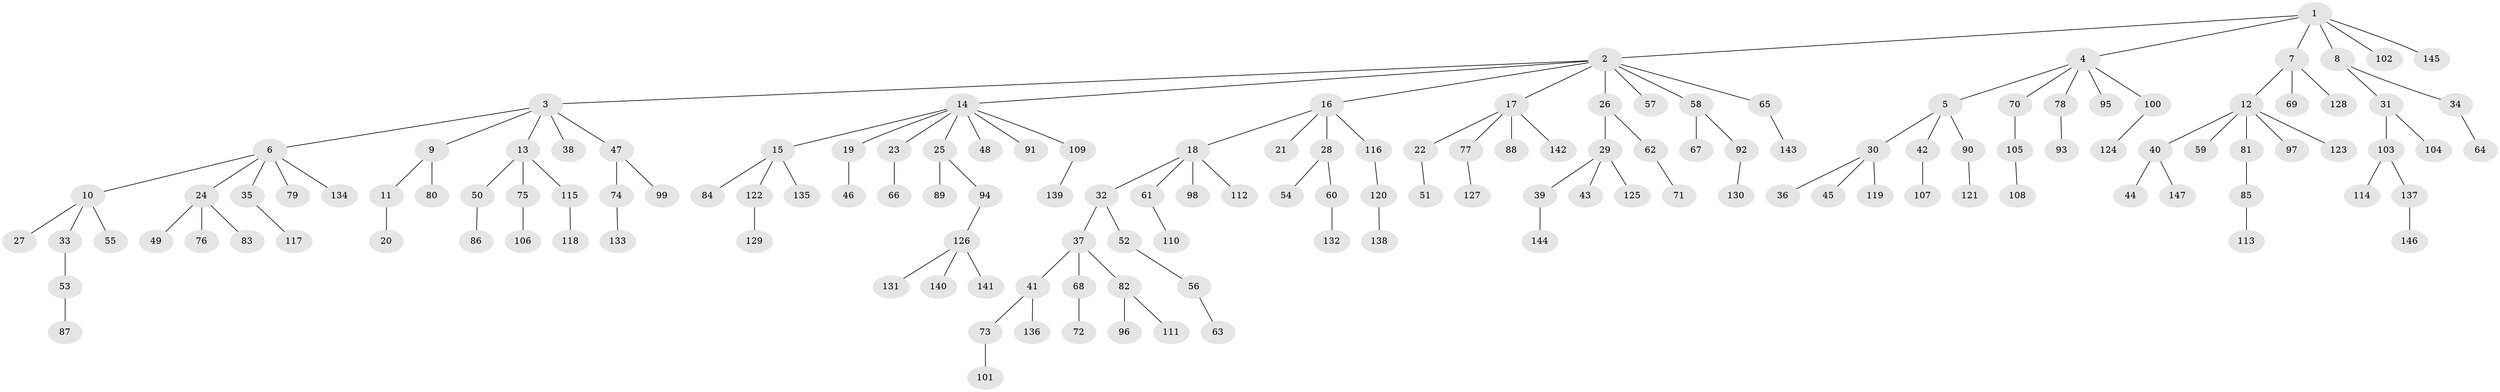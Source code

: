 // Generated by graph-tools (version 1.1) at 2025/26/03/09/25 03:26:23]
// undirected, 147 vertices, 146 edges
graph export_dot {
graph [start="1"]
  node [color=gray90,style=filled];
  1;
  2;
  3;
  4;
  5;
  6;
  7;
  8;
  9;
  10;
  11;
  12;
  13;
  14;
  15;
  16;
  17;
  18;
  19;
  20;
  21;
  22;
  23;
  24;
  25;
  26;
  27;
  28;
  29;
  30;
  31;
  32;
  33;
  34;
  35;
  36;
  37;
  38;
  39;
  40;
  41;
  42;
  43;
  44;
  45;
  46;
  47;
  48;
  49;
  50;
  51;
  52;
  53;
  54;
  55;
  56;
  57;
  58;
  59;
  60;
  61;
  62;
  63;
  64;
  65;
  66;
  67;
  68;
  69;
  70;
  71;
  72;
  73;
  74;
  75;
  76;
  77;
  78;
  79;
  80;
  81;
  82;
  83;
  84;
  85;
  86;
  87;
  88;
  89;
  90;
  91;
  92;
  93;
  94;
  95;
  96;
  97;
  98;
  99;
  100;
  101;
  102;
  103;
  104;
  105;
  106;
  107;
  108;
  109;
  110;
  111;
  112;
  113;
  114;
  115;
  116;
  117;
  118;
  119;
  120;
  121;
  122;
  123;
  124;
  125;
  126;
  127;
  128;
  129;
  130;
  131;
  132;
  133;
  134;
  135;
  136;
  137;
  138;
  139;
  140;
  141;
  142;
  143;
  144;
  145;
  146;
  147;
  1 -- 2;
  1 -- 4;
  1 -- 7;
  1 -- 8;
  1 -- 102;
  1 -- 145;
  2 -- 3;
  2 -- 14;
  2 -- 16;
  2 -- 17;
  2 -- 26;
  2 -- 57;
  2 -- 58;
  2 -- 65;
  3 -- 6;
  3 -- 9;
  3 -- 13;
  3 -- 38;
  3 -- 47;
  4 -- 5;
  4 -- 70;
  4 -- 78;
  4 -- 95;
  4 -- 100;
  5 -- 30;
  5 -- 42;
  5 -- 90;
  6 -- 10;
  6 -- 24;
  6 -- 35;
  6 -- 79;
  6 -- 134;
  7 -- 12;
  7 -- 69;
  7 -- 128;
  8 -- 31;
  8 -- 34;
  9 -- 11;
  9 -- 80;
  10 -- 27;
  10 -- 33;
  10 -- 55;
  11 -- 20;
  12 -- 40;
  12 -- 59;
  12 -- 81;
  12 -- 97;
  12 -- 123;
  13 -- 50;
  13 -- 75;
  13 -- 115;
  14 -- 15;
  14 -- 19;
  14 -- 23;
  14 -- 25;
  14 -- 48;
  14 -- 91;
  14 -- 109;
  15 -- 84;
  15 -- 122;
  15 -- 135;
  16 -- 18;
  16 -- 21;
  16 -- 28;
  16 -- 116;
  17 -- 22;
  17 -- 77;
  17 -- 88;
  17 -- 142;
  18 -- 32;
  18 -- 61;
  18 -- 98;
  18 -- 112;
  19 -- 46;
  22 -- 51;
  23 -- 66;
  24 -- 49;
  24 -- 76;
  24 -- 83;
  25 -- 89;
  25 -- 94;
  26 -- 29;
  26 -- 62;
  28 -- 54;
  28 -- 60;
  29 -- 39;
  29 -- 43;
  29 -- 125;
  30 -- 36;
  30 -- 45;
  30 -- 119;
  31 -- 103;
  31 -- 104;
  32 -- 37;
  32 -- 52;
  33 -- 53;
  34 -- 64;
  35 -- 117;
  37 -- 41;
  37 -- 68;
  37 -- 82;
  39 -- 144;
  40 -- 44;
  40 -- 147;
  41 -- 73;
  41 -- 136;
  42 -- 107;
  47 -- 74;
  47 -- 99;
  50 -- 86;
  52 -- 56;
  53 -- 87;
  56 -- 63;
  58 -- 67;
  58 -- 92;
  60 -- 132;
  61 -- 110;
  62 -- 71;
  65 -- 143;
  68 -- 72;
  70 -- 105;
  73 -- 101;
  74 -- 133;
  75 -- 106;
  77 -- 127;
  78 -- 93;
  81 -- 85;
  82 -- 96;
  82 -- 111;
  85 -- 113;
  90 -- 121;
  92 -- 130;
  94 -- 126;
  100 -- 124;
  103 -- 114;
  103 -- 137;
  105 -- 108;
  109 -- 139;
  115 -- 118;
  116 -- 120;
  120 -- 138;
  122 -- 129;
  126 -- 131;
  126 -- 140;
  126 -- 141;
  137 -- 146;
}
